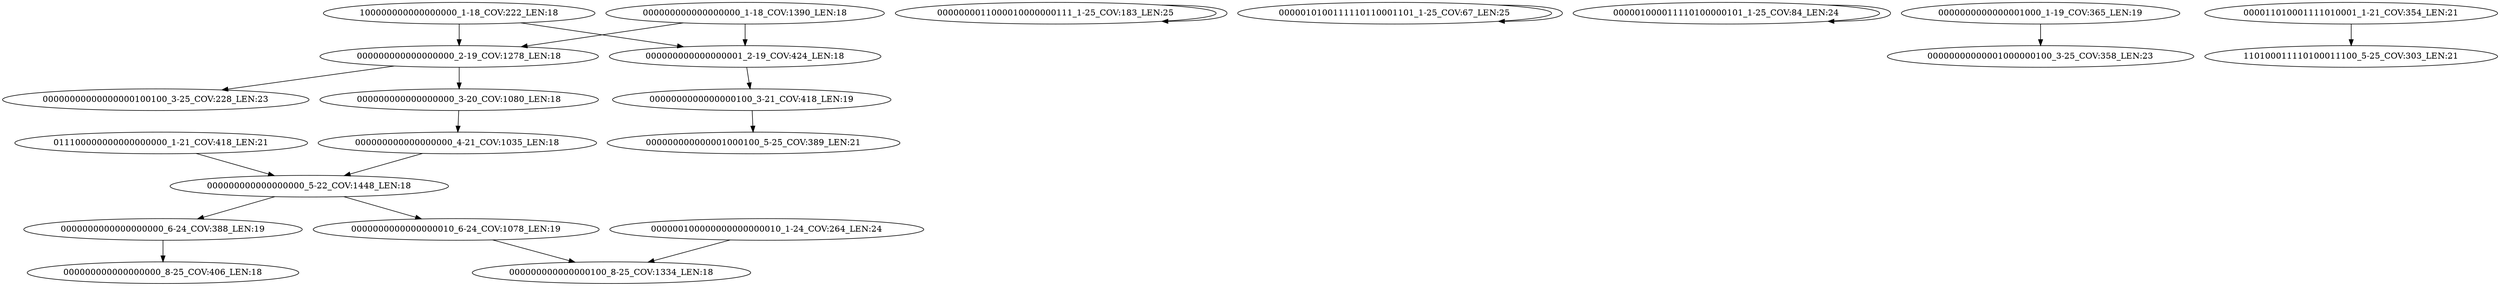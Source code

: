 digraph G {
    "000000000000000000_4-21_COV:1035_LEN:18" -> "000000000000000000_5-22_COV:1448_LEN:18";
    "100000000000000000_1-18_COV:222_LEN:18" -> "000000000000000001_2-19_COV:424_LEN:18";
    "100000000000000000_1-18_COV:222_LEN:18" -> "000000000000000000_2-19_COV:1278_LEN:18";
    "000000100000000000000010_1-24_COV:264_LEN:24" -> "000000000000000100_8-25_COV:1334_LEN:18";
    "000000000000000001_2-19_COV:424_LEN:18" -> "0000000000000000100_3-21_COV:418_LEN:19";
    "0000000011000010000000111_1-25_COV:183_LEN:25" -> "0000000011000010000000111_1-25_COV:183_LEN:25";
    "0000010100111110110001101_1-25_COV:67_LEN:25" -> "0000010100111110110001101_1-25_COV:67_LEN:25";
    "000001000011110100000101_1-25_COV:84_LEN:24" -> "000001000011110100000101_1-25_COV:84_LEN:24";
    "011100000000000000000_1-21_COV:418_LEN:21" -> "000000000000000000_5-22_COV:1448_LEN:18";
    "000000000000000000_5-22_COV:1448_LEN:18" -> "0000000000000000000_6-24_COV:388_LEN:19";
    "000000000000000000_5-22_COV:1448_LEN:18" -> "0000000000000000010_6-24_COV:1078_LEN:19";
    "0000000000000000000_6-24_COV:388_LEN:19" -> "000000000000000000_8-25_COV:406_LEN:18";
    "000000000000000000_3-20_COV:1080_LEN:18" -> "000000000000000000_4-21_COV:1035_LEN:18";
    "0000000000000001000_1-19_COV:365_LEN:19" -> "00000000000001000000100_3-25_COV:358_LEN:23";
    "0000000000000000010_6-24_COV:1078_LEN:19" -> "000000000000000100_8-25_COV:1334_LEN:18";
    "0000000000000000100_3-21_COV:418_LEN:19" -> "000000000000001000100_5-25_COV:389_LEN:21";
    "000000000000000000_1-18_COV:1390_LEN:18" -> "000000000000000001_2-19_COV:424_LEN:18";
    "000000000000000000_1-18_COV:1390_LEN:18" -> "000000000000000000_2-19_COV:1278_LEN:18";
    "000000000000000000_2-19_COV:1278_LEN:18" -> "000000000000000000_3-20_COV:1080_LEN:18";
    "000000000000000000_2-19_COV:1278_LEN:18" -> "00000000000000000100100_3-25_COV:228_LEN:23";
    "000011010001111010001_1-21_COV:354_LEN:21" -> "110100011110100011100_5-25_COV:303_LEN:21";
}
